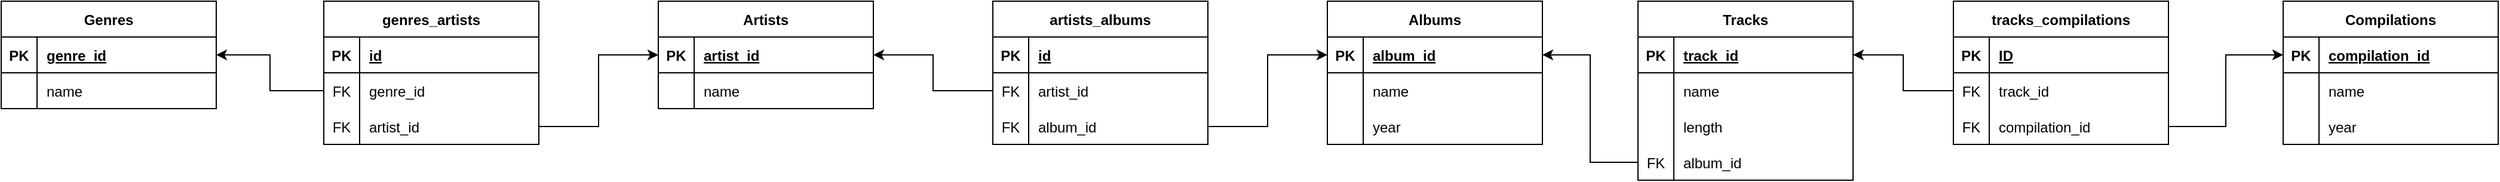 <mxfile version="20.5.3" type="device"><diagram id="zeyvrJKTMGsHSYS80cyN" name="Страница 1"><mxGraphModel dx="1113" dy="673" grid="1" gridSize="10" guides="1" tooltips="1" connect="1" arrows="1" fold="1" page="1" pageScale="1" pageWidth="827" pageHeight="1169" math="0" shadow="0"><root><mxCell id="0"/><mxCell id="1" parent="0"/><mxCell id="SbDB7dhQUQMyOd5kB-2N-1" value="Genres" style="shape=table;startSize=30;container=1;collapsible=1;childLayout=tableLayout;fixedRows=1;rowLines=0;fontStyle=1;align=center;resizeLast=1;" vertex="1" parent="1"><mxGeometry x="20" y="40" width="180" height="90" as="geometry"/></mxCell><mxCell id="SbDB7dhQUQMyOd5kB-2N-2" value="" style="shape=tableRow;horizontal=0;startSize=0;swimlaneHead=0;swimlaneBody=0;fillColor=none;collapsible=0;dropTarget=0;points=[[0,0.5],[1,0.5]];portConstraint=eastwest;top=0;left=0;right=0;bottom=1;" vertex="1" parent="SbDB7dhQUQMyOd5kB-2N-1"><mxGeometry y="30" width="180" height="30" as="geometry"/></mxCell><mxCell id="SbDB7dhQUQMyOd5kB-2N-3" value="PK" style="shape=partialRectangle;connectable=0;fillColor=none;top=0;left=0;bottom=0;right=0;fontStyle=1;overflow=hidden;" vertex="1" parent="SbDB7dhQUQMyOd5kB-2N-2"><mxGeometry width="30" height="30" as="geometry"><mxRectangle width="30" height="30" as="alternateBounds"/></mxGeometry></mxCell><mxCell id="SbDB7dhQUQMyOd5kB-2N-4" value="genre_id" style="shape=partialRectangle;connectable=0;fillColor=none;top=0;left=0;bottom=0;right=0;align=left;spacingLeft=6;fontStyle=5;overflow=hidden;" vertex="1" parent="SbDB7dhQUQMyOd5kB-2N-2"><mxGeometry x="30" width="150" height="30" as="geometry"><mxRectangle width="150" height="30" as="alternateBounds"/></mxGeometry></mxCell><mxCell id="SbDB7dhQUQMyOd5kB-2N-5" value="" style="shape=tableRow;horizontal=0;startSize=0;swimlaneHead=0;swimlaneBody=0;fillColor=none;collapsible=0;dropTarget=0;points=[[0,0.5],[1,0.5]];portConstraint=eastwest;top=0;left=0;right=0;bottom=0;" vertex="1" parent="SbDB7dhQUQMyOd5kB-2N-1"><mxGeometry y="60" width="180" height="30" as="geometry"/></mxCell><mxCell id="SbDB7dhQUQMyOd5kB-2N-6" value="" style="shape=partialRectangle;connectable=0;fillColor=none;top=0;left=0;bottom=0;right=0;editable=1;overflow=hidden;" vertex="1" parent="SbDB7dhQUQMyOd5kB-2N-5"><mxGeometry width="30" height="30" as="geometry"><mxRectangle width="30" height="30" as="alternateBounds"/></mxGeometry></mxCell><mxCell id="SbDB7dhQUQMyOd5kB-2N-7" value="name" style="shape=partialRectangle;connectable=0;fillColor=none;top=0;left=0;bottom=0;right=0;align=left;spacingLeft=6;overflow=hidden;" vertex="1" parent="SbDB7dhQUQMyOd5kB-2N-5"><mxGeometry x="30" width="150" height="30" as="geometry"><mxRectangle width="150" height="30" as="alternateBounds"/></mxGeometry></mxCell><mxCell id="SbDB7dhQUQMyOd5kB-2N-14" value="Artists" style="shape=table;startSize=30;container=1;collapsible=1;childLayout=tableLayout;fixedRows=1;rowLines=0;fontStyle=1;align=center;resizeLast=1;" vertex="1" parent="1"><mxGeometry x="570" y="40" width="180" height="90" as="geometry"/></mxCell><mxCell id="SbDB7dhQUQMyOd5kB-2N-15" value="" style="shape=tableRow;horizontal=0;startSize=0;swimlaneHead=0;swimlaneBody=0;fillColor=none;collapsible=0;dropTarget=0;points=[[0,0.5],[1,0.5]];portConstraint=eastwest;top=0;left=0;right=0;bottom=1;" vertex="1" parent="SbDB7dhQUQMyOd5kB-2N-14"><mxGeometry y="30" width="180" height="30" as="geometry"/></mxCell><mxCell id="SbDB7dhQUQMyOd5kB-2N-16" value="PK" style="shape=partialRectangle;connectable=0;fillColor=none;top=0;left=0;bottom=0;right=0;fontStyle=1;overflow=hidden;" vertex="1" parent="SbDB7dhQUQMyOd5kB-2N-15"><mxGeometry width="30" height="30" as="geometry"><mxRectangle width="30" height="30" as="alternateBounds"/></mxGeometry></mxCell><mxCell id="SbDB7dhQUQMyOd5kB-2N-17" value="artist_id" style="shape=partialRectangle;connectable=0;fillColor=none;top=0;left=0;bottom=0;right=0;align=left;spacingLeft=6;fontStyle=5;overflow=hidden;" vertex="1" parent="SbDB7dhQUQMyOd5kB-2N-15"><mxGeometry x="30" width="150" height="30" as="geometry"><mxRectangle width="150" height="30" as="alternateBounds"/></mxGeometry></mxCell><mxCell id="SbDB7dhQUQMyOd5kB-2N-18" value="" style="shape=tableRow;horizontal=0;startSize=0;swimlaneHead=0;swimlaneBody=0;fillColor=none;collapsible=0;dropTarget=0;points=[[0,0.5],[1,0.5]];portConstraint=eastwest;top=0;left=0;right=0;bottom=0;" vertex="1" parent="SbDB7dhQUQMyOd5kB-2N-14"><mxGeometry y="60" width="180" height="30" as="geometry"/></mxCell><mxCell id="SbDB7dhQUQMyOd5kB-2N-19" value="" style="shape=partialRectangle;connectable=0;fillColor=none;top=0;left=0;bottom=0;right=0;editable=1;overflow=hidden;" vertex="1" parent="SbDB7dhQUQMyOd5kB-2N-18"><mxGeometry width="30" height="30" as="geometry"><mxRectangle width="30" height="30" as="alternateBounds"/></mxGeometry></mxCell><mxCell id="SbDB7dhQUQMyOd5kB-2N-20" value="name" style="shape=partialRectangle;connectable=0;fillColor=none;top=0;left=0;bottom=0;right=0;align=left;spacingLeft=6;overflow=hidden;" vertex="1" parent="SbDB7dhQUQMyOd5kB-2N-18"><mxGeometry x="30" width="150" height="30" as="geometry"><mxRectangle width="150" height="30" as="alternateBounds"/></mxGeometry></mxCell><mxCell id="SbDB7dhQUQMyOd5kB-2N-25" value="Albums" style="shape=table;startSize=30;container=1;collapsible=1;childLayout=tableLayout;fixedRows=1;rowLines=0;fontStyle=1;align=center;resizeLast=1;" vertex="1" parent="1"><mxGeometry x="1130" y="40" width="180" height="120" as="geometry"/></mxCell><mxCell id="SbDB7dhQUQMyOd5kB-2N-26" value="" style="shape=tableRow;horizontal=0;startSize=0;swimlaneHead=0;swimlaneBody=0;fillColor=none;collapsible=0;dropTarget=0;points=[[0,0.5],[1,0.5]];portConstraint=eastwest;top=0;left=0;right=0;bottom=1;" vertex="1" parent="SbDB7dhQUQMyOd5kB-2N-25"><mxGeometry y="30" width="180" height="30" as="geometry"/></mxCell><mxCell id="SbDB7dhQUQMyOd5kB-2N-27" value="PK" style="shape=partialRectangle;connectable=0;fillColor=none;top=0;left=0;bottom=0;right=0;fontStyle=1;overflow=hidden;" vertex="1" parent="SbDB7dhQUQMyOd5kB-2N-26"><mxGeometry width="30" height="30" as="geometry"><mxRectangle width="30" height="30" as="alternateBounds"/></mxGeometry></mxCell><mxCell id="SbDB7dhQUQMyOd5kB-2N-28" value="album_id" style="shape=partialRectangle;connectable=0;fillColor=none;top=0;left=0;bottom=0;right=0;align=left;spacingLeft=6;fontStyle=5;overflow=hidden;" vertex="1" parent="SbDB7dhQUQMyOd5kB-2N-26"><mxGeometry x="30" width="150" height="30" as="geometry"><mxRectangle width="150" height="30" as="alternateBounds"/></mxGeometry></mxCell><mxCell id="SbDB7dhQUQMyOd5kB-2N-29" value="" style="shape=tableRow;horizontal=0;startSize=0;swimlaneHead=0;swimlaneBody=0;fillColor=none;collapsible=0;dropTarget=0;points=[[0,0.5],[1,0.5]];portConstraint=eastwest;top=0;left=0;right=0;bottom=0;" vertex="1" parent="SbDB7dhQUQMyOd5kB-2N-25"><mxGeometry y="60" width="180" height="30" as="geometry"/></mxCell><mxCell id="SbDB7dhQUQMyOd5kB-2N-30" value="" style="shape=partialRectangle;connectable=0;fillColor=none;top=0;left=0;bottom=0;right=0;editable=1;overflow=hidden;" vertex="1" parent="SbDB7dhQUQMyOd5kB-2N-29"><mxGeometry width="30" height="30" as="geometry"><mxRectangle width="30" height="30" as="alternateBounds"/></mxGeometry></mxCell><mxCell id="SbDB7dhQUQMyOd5kB-2N-31" value="name" style="shape=partialRectangle;connectable=0;fillColor=none;top=0;left=0;bottom=0;right=0;align=left;spacingLeft=6;overflow=hidden;" vertex="1" parent="SbDB7dhQUQMyOd5kB-2N-29"><mxGeometry x="30" width="150" height="30" as="geometry"><mxRectangle width="150" height="30" as="alternateBounds"/></mxGeometry></mxCell><mxCell id="SbDB7dhQUQMyOd5kB-2N-36" style="shape=tableRow;horizontal=0;startSize=0;swimlaneHead=0;swimlaneBody=0;fillColor=none;collapsible=0;dropTarget=0;points=[[0,0.5],[1,0.5]];portConstraint=eastwest;top=0;left=0;right=0;bottom=0;" vertex="1" parent="SbDB7dhQUQMyOd5kB-2N-25"><mxGeometry y="90" width="180" height="30" as="geometry"/></mxCell><mxCell id="SbDB7dhQUQMyOd5kB-2N-37" style="shape=partialRectangle;connectable=0;fillColor=none;top=0;left=0;bottom=0;right=0;editable=1;overflow=hidden;" vertex="1" parent="SbDB7dhQUQMyOd5kB-2N-36"><mxGeometry width="30" height="30" as="geometry"><mxRectangle width="30" height="30" as="alternateBounds"/></mxGeometry></mxCell><mxCell id="SbDB7dhQUQMyOd5kB-2N-38" value="year" style="shape=partialRectangle;connectable=0;fillColor=none;top=0;left=0;bottom=0;right=0;align=left;spacingLeft=6;overflow=hidden;" vertex="1" parent="SbDB7dhQUQMyOd5kB-2N-36"><mxGeometry x="30" width="150" height="30" as="geometry"><mxRectangle width="150" height="30" as="alternateBounds"/></mxGeometry></mxCell><mxCell id="SbDB7dhQUQMyOd5kB-2N-39" value="Tracks" style="shape=table;startSize=30;container=1;collapsible=1;childLayout=tableLayout;fixedRows=1;rowLines=0;fontStyle=1;align=center;resizeLast=1;" vertex="1" parent="1"><mxGeometry x="1390" y="40" width="180" height="150" as="geometry"/></mxCell><mxCell id="SbDB7dhQUQMyOd5kB-2N-40" value="" style="shape=tableRow;horizontal=0;startSize=0;swimlaneHead=0;swimlaneBody=0;fillColor=none;collapsible=0;dropTarget=0;points=[[0,0.5],[1,0.5]];portConstraint=eastwest;top=0;left=0;right=0;bottom=1;" vertex="1" parent="SbDB7dhQUQMyOd5kB-2N-39"><mxGeometry y="30" width="180" height="30" as="geometry"/></mxCell><mxCell id="SbDB7dhQUQMyOd5kB-2N-41" value="PK" style="shape=partialRectangle;connectable=0;fillColor=none;top=0;left=0;bottom=0;right=0;fontStyle=1;overflow=hidden;" vertex="1" parent="SbDB7dhQUQMyOd5kB-2N-40"><mxGeometry width="30" height="30" as="geometry"><mxRectangle width="30" height="30" as="alternateBounds"/></mxGeometry></mxCell><mxCell id="SbDB7dhQUQMyOd5kB-2N-42" value="track_id" style="shape=partialRectangle;connectable=0;fillColor=none;top=0;left=0;bottom=0;right=0;align=left;spacingLeft=6;fontStyle=5;overflow=hidden;" vertex="1" parent="SbDB7dhQUQMyOd5kB-2N-40"><mxGeometry x="30" width="150" height="30" as="geometry"><mxRectangle width="150" height="30" as="alternateBounds"/></mxGeometry></mxCell><mxCell id="SbDB7dhQUQMyOd5kB-2N-43" value="" style="shape=tableRow;horizontal=0;startSize=0;swimlaneHead=0;swimlaneBody=0;fillColor=none;collapsible=0;dropTarget=0;points=[[0,0.5],[1,0.5]];portConstraint=eastwest;top=0;left=0;right=0;bottom=0;" vertex="1" parent="SbDB7dhQUQMyOd5kB-2N-39"><mxGeometry y="60" width="180" height="30" as="geometry"/></mxCell><mxCell id="SbDB7dhQUQMyOd5kB-2N-44" value="" style="shape=partialRectangle;connectable=0;fillColor=none;top=0;left=0;bottom=0;right=0;editable=1;overflow=hidden;" vertex="1" parent="SbDB7dhQUQMyOd5kB-2N-43"><mxGeometry width="30" height="30" as="geometry"><mxRectangle width="30" height="30" as="alternateBounds"/></mxGeometry></mxCell><mxCell id="SbDB7dhQUQMyOd5kB-2N-45" value="name" style="shape=partialRectangle;connectable=0;fillColor=none;top=0;left=0;bottom=0;right=0;align=left;spacingLeft=6;overflow=hidden;" vertex="1" parent="SbDB7dhQUQMyOd5kB-2N-43"><mxGeometry x="30" width="150" height="30" as="geometry"><mxRectangle width="150" height="30" as="alternateBounds"/></mxGeometry></mxCell><mxCell id="SbDB7dhQUQMyOd5kB-2N-46" style="shape=tableRow;horizontal=0;startSize=0;swimlaneHead=0;swimlaneBody=0;fillColor=none;collapsible=0;dropTarget=0;points=[[0,0.5],[1,0.5]];portConstraint=eastwest;top=0;left=0;right=0;bottom=0;" vertex="1" parent="SbDB7dhQUQMyOd5kB-2N-39"><mxGeometry y="90" width="180" height="30" as="geometry"/></mxCell><mxCell id="SbDB7dhQUQMyOd5kB-2N-47" value="" style="shape=partialRectangle;connectable=0;fillColor=none;top=0;left=0;bottom=0;right=0;editable=1;overflow=hidden;" vertex="1" parent="SbDB7dhQUQMyOd5kB-2N-46"><mxGeometry width="30" height="30" as="geometry"><mxRectangle width="30" height="30" as="alternateBounds"/></mxGeometry></mxCell><mxCell id="SbDB7dhQUQMyOd5kB-2N-48" value="length" style="shape=partialRectangle;connectable=0;fillColor=none;top=0;left=0;bottom=0;right=0;align=left;spacingLeft=6;overflow=hidden;" vertex="1" parent="SbDB7dhQUQMyOd5kB-2N-46"><mxGeometry x="30" width="150" height="30" as="geometry"><mxRectangle width="150" height="30" as="alternateBounds"/></mxGeometry></mxCell><mxCell id="SbDB7dhQUQMyOd5kB-2N-49" style="shape=tableRow;horizontal=0;startSize=0;swimlaneHead=0;swimlaneBody=0;fillColor=none;collapsible=0;dropTarget=0;points=[[0,0.5],[1,0.5]];portConstraint=eastwest;top=0;left=0;right=0;bottom=0;" vertex="1" parent="SbDB7dhQUQMyOd5kB-2N-39"><mxGeometry y="120" width="180" height="30" as="geometry"/></mxCell><mxCell id="SbDB7dhQUQMyOd5kB-2N-50" value="FK" style="shape=partialRectangle;connectable=0;fillColor=none;top=0;left=0;bottom=0;right=0;editable=1;overflow=hidden;" vertex="1" parent="SbDB7dhQUQMyOd5kB-2N-49"><mxGeometry width="30" height="30" as="geometry"><mxRectangle width="30" height="30" as="alternateBounds"/></mxGeometry></mxCell><mxCell id="SbDB7dhQUQMyOd5kB-2N-51" value="album_id" style="shape=partialRectangle;connectable=0;fillColor=none;top=0;left=0;bottom=0;right=0;align=left;spacingLeft=6;overflow=hidden;" vertex="1" parent="SbDB7dhQUQMyOd5kB-2N-49"><mxGeometry x="30" width="150" height="30" as="geometry"><mxRectangle width="150" height="30" as="alternateBounds"/></mxGeometry></mxCell><mxCell id="SbDB7dhQUQMyOd5kB-2N-52" style="edgeStyle=orthogonalEdgeStyle;rounded=0;orthogonalLoop=1;jettySize=auto;html=1;entryX=1;entryY=0.5;entryDx=0;entryDy=0;" edge="1" parent="1" source="SbDB7dhQUQMyOd5kB-2N-49" target="SbDB7dhQUQMyOd5kB-2N-26"><mxGeometry relative="1" as="geometry"/></mxCell><mxCell id="SbDB7dhQUQMyOd5kB-2N-53" value="genres_artists" style="shape=table;startSize=30;container=1;collapsible=1;childLayout=tableLayout;fixedRows=1;rowLines=0;fontStyle=1;align=center;resizeLast=1;" vertex="1" parent="1"><mxGeometry x="290" y="40" width="180" height="120" as="geometry"/></mxCell><mxCell id="SbDB7dhQUQMyOd5kB-2N-54" value="" style="shape=tableRow;horizontal=0;startSize=0;swimlaneHead=0;swimlaneBody=0;fillColor=none;collapsible=0;dropTarget=0;points=[[0,0.5],[1,0.5]];portConstraint=eastwest;top=0;left=0;right=0;bottom=1;" vertex="1" parent="SbDB7dhQUQMyOd5kB-2N-53"><mxGeometry y="30" width="180" height="30" as="geometry"/></mxCell><mxCell id="SbDB7dhQUQMyOd5kB-2N-55" value="PK" style="shape=partialRectangle;connectable=0;fillColor=none;top=0;left=0;bottom=0;right=0;fontStyle=1;overflow=hidden;" vertex="1" parent="SbDB7dhQUQMyOd5kB-2N-54"><mxGeometry width="30" height="30" as="geometry"><mxRectangle width="30" height="30" as="alternateBounds"/></mxGeometry></mxCell><mxCell id="SbDB7dhQUQMyOd5kB-2N-56" value="id" style="shape=partialRectangle;connectable=0;fillColor=none;top=0;left=0;bottom=0;right=0;align=left;spacingLeft=6;fontStyle=5;overflow=hidden;" vertex="1" parent="SbDB7dhQUQMyOd5kB-2N-54"><mxGeometry x="30" width="150" height="30" as="geometry"><mxRectangle width="150" height="30" as="alternateBounds"/></mxGeometry></mxCell><mxCell id="SbDB7dhQUQMyOd5kB-2N-57" value="" style="shape=tableRow;horizontal=0;startSize=0;swimlaneHead=0;swimlaneBody=0;fillColor=none;collapsible=0;dropTarget=0;points=[[0,0.5],[1,0.5]];portConstraint=eastwest;top=0;left=0;right=0;bottom=0;" vertex="1" parent="SbDB7dhQUQMyOd5kB-2N-53"><mxGeometry y="60" width="180" height="30" as="geometry"/></mxCell><mxCell id="SbDB7dhQUQMyOd5kB-2N-58" value="FK" style="shape=partialRectangle;connectable=0;fillColor=none;top=0;left=0;bottom=0;right=0;editable=1;overflow=hidden;" vertex="1" parent="SbDB7dhQUQMyOd5kB-2N-57"><mxGeometry width="30" height="30" as="geometry"><mxRectangle width="30" height="30" as="alternateBounds"/></mxGeometry></mxCell><mxCell id="SbDB7dhQUQMyOd5kB-2N-59" value="genre_id" style="shape=partialRectangle;connectable=0;fillColor=none;top=0;left=0;bottom=0;right=0;align=left;spacingLeft=6;overflow=hidden;" vertex="1" parent="SbDB7dhQUQMyOd5kB-2N-57"><mxGeometry x="30" width="150" height="30" as="geometry"><mxRectangle width="150" height="30" as="alternateBounds"/></mxGeometry></mxCell><mxCell id="SbDB7dhQUQMyOd5kB-2N-60" value="" style="shape=tableRow;horizontal=0;startSize=0;swimlaneHead=0;swimlaneBody=0;fillColor=none;collapsible=0;dropTarget=0;points=[[0,0.5],[1,0.5]];portConstraint=eastwest;top=0;left=0;right=0;bottom=0;" vertex="1" parent="SbDB7dhQUQMyOd5kB-2N-53"><mxGeometry y="90" width="180" height="30" as="geometry"/></mxCell><mxCell id="SbDB7dhQUQMyOd5kB-2N-61" value="FK" style="shape=partialRectangle;connectable=0;fillColor=none;top=0;left=0;bottom=0;right=0;editable=1;overflow=hidden;" vertex="1" parent="SbDB7dhQUQMyOd5kB-2N-60"><mxGeometry width="30" height="30" as="geometry"><mxRectangle width="30" height="30" as="alternateBounds"/></mxGeometry></mxCell><mxCell id="SbDB7dhQUQMyOd5kB-2N-62" value="artist_id" style="shape=partialRectangle;connectable=0;fillColor=none;top=0;left=0;bottom=0;right=0;align=left;spacingLeft=6;overflow=hidden;" vertex="1" parent="SbDB7dhQUQMyOd5kB-2N-60"><mxGeometry x="30" width="150" height="30" as="geometry"><mxRectangle width="150" height="30" as="alternateBounds"/></mxGeometry></mxCell><mxCell id="SbDB7dhQUQMyOd5kB-2N-68" style="edgeStyle=orthogonalEdgeStyle;rounded=0;orthogonalLoop=1;jettySize=auto;html=1;entryX=1;entryY=0.5;entryDx=0;entryDy=0;" edge="1" parent="1" source="SbDB7dhQUQMyOd5kB-2N-57" target="SbDB7dhQUQMyOd5kB-2N-2"><mxGeometry relative="1" as="geometry"/></mxCell><mxCell id="SbDB7dhQUQMyOd5kB-2N-69" style="edgeStyle=orthogonalEdgeStyle;rounded=0;orthogonalLoop=1;jettySize=auto;html=1;entryX=0;entryY=0.5;entryDx=0;entryDy=0;" edge="1" parent="1" source="SbDB7dhQUQMyOd5kB-2N-60" target="SbDB7dhQUQMyOd5kB-2N-15"><mxGeometry relative="1" as="geometry"/></mxCell><mxCell id="SbDB7dhQUQMyOd5kB-2N-70" value="artists_albums" style="shape=table;startSize=30;container=1;collapsible=1;childLayout=tableLayout;fixedRows=1;rowLines=0;fontStyle=1;align=center;resizeLast=1;" vertex="1" parent="1"><mxGeometry x="850" y="40" width="180" height="120" as="geometry"/></mxCell><mxCell id="SbDB7dhQUQMyOd5kB-2N-71" value="" style="shape=tableRow;horizontal=0;startSize=0;swimlaneHead=0;swimlaneBody=0;fillColor=none;collapsible=0;dropTarget=0;points=[[0,0.5],[1,0.5]];portConstraint=eastwest;top=0;left=0;right=0;bottom=1;" vertex="1" parent="SbDB7dhQUQMyOd5kB-2N-70"><mxGeometry y="30" width="180" height="30" as="geometry"/></mxCell><mxCell id="SbDB7dhQUQMyOd5kB-2N-72" value="PK" style="shape=partialRectangle;connectable=0;fillColor=none;top=0;left=0;bottom=0;right=0;fontStyle=1;overflow=hidden;" vertex="1" parent="SbDB7dhQUQMyOd5kB-2N-71"><mxGeometry width="30" height="30" as="geometry"><mxRectangle width="30" height="30" as="alternateBounds"/></mxGeometry></mxCell><mxCell id="SbDB7dhQUQMyOd5kB-2N-73" value="id" style="shape=partialRectangle;connectable=0;fillColor=none;top=0;left=0;bottom=0;right=0;align=left;spacingLeft=6;fontStyle=5;overflow=hidden;" vertex="1" parent="SbDB7dhQUQMyOd5kB-2N-71"><mxGeometry x="30" width="150" height="30" as="geometry"><mxRectangle width="150" height="30" as="alternateBounds"/></mxGeometry></mxCell><mxCell id="SbDB7dhQUQMyOd5kB-2N-74" value="" style="shape=tableRow;horizontal=0;startSize=0;swimlaneHead=0;swimlaneBody=0;fillColor=none;collapsible=0;dropTarget=0;points=[[0,0.5],[1,0.5]];portConstraint=eastwest;top=0;left=0;right=0;bottom=0;" vertex="1" parent="SbDB7dhQUQMyOd5kB-2N-70"><mxGeometry y="60" width="180" height="30" as="geometry"/></mxCell><mxCell id="SbDB7dhQUQMyOd5kB-2N-75" value="FK" style="shape=partialRectangle;connectable=0;fillColor=none;top=0;left=0;bottom=0;right=0;editable=1;overflow=hidden;" vertex="1" parent="SbDB7dhQUQMyOd5kB-2N-74"><mxGeometry width="30" height="30" as="geometry"><mxRectangle width="30" height="30" as="alternateBounds"/></mxGeometry></mxCell><mxCell id="SbDB7dhQUQMyOd5kB-2N-76" value="artist_id" style="shape=partialRectangle;connectable=0;fillColor=none;top=0;left=0;bottom=0;right=0;align=left;spacingLeft=6;overflow=hidden;" vertex="1" parent="SbDB7dhQUQMyOd5kB-2N-74"><mxGeometry x="30" width="150" height="30" as="geometry"><mxRectangle width="150" height="30" as="alternateBounds"/></mxGeometry></mxCell><mxCell id="SbDB7dhQUQMyOd5kB-2N-77" value="" style="shape=tableRow;horizontal=0;startSize=0;swimlaneHead=0;swimlaneBody=0;fillColor=none;collapsible=0;dropTarget=0;points=[[0,0.5],[1,0.5]];portConstraint=eastwest;top=0;left=0;right=0;bottom=0;" vertex="1" parent="SbDB7dhQUQMyOd5kB-2N-70"><mxGeometry y="90" width="180" height="30" as="geometry"/></mxCell><mxCell id="SbDB7dhQUQMyOd5kB-2N-78" value="FK" style="shape=partialRectangle;connectable=0;fillColor=none;top=0;left=0;bottom=0;right=0;editable=1;overflow=hidden;" vertex="1" parent="SbDB7dhQUQMyOd5kB-2N-77"><mxGeometry width="30" height="30" as="geometry"><mxRectangle width="30" height="30" as="alternateBounds"/></mxGeometry></mxCell><mxCell id="SbDB7dhQUQMyOd5kB-2N-79" value="album_id" style="shape=partialRectangle;connectable=0;fillColor=none;top=0;left=0;bottom=0;right=0;align=left;spacingLeft=6;overflow=hidden;" vertex="1" parent="SbDB7dhQUQMyOd5kB-2N-77"><mxGeometry x="30" width="150" height="30" as="geometry"><mxRectangle width="150" height="30" as="alternateBounds"/></mxGeometry></mxCell><mxCell id="SbDB7dhQUQMyOd5kB-2N-84" style="edgeStyle=orthogonalEdgeStyle;rounded=0;orthogonalLoop=1;jettySize=auto;html=1;entryX=1;entryY=0.5;entryDx=0;entryDy=0;" edge="1" parent="1" source="SbDB7dhQUQMyOd5kB-2N-74" target="SbDB7dhQUQMyOd5kB-2N-15"><mxGeometry relative="1" as="geometry"/></mxCell><mxCell id="SbDB7dhQUQMyOd5kB-2N-85" style="edgeStyle=orthogonalEdgeStyle;rounded=0;orthogonalLoop=1;jettySize=auto;html=1;entryX=0;entryY=0.5;entryDx=0;entryDy=0;" edge="1" parent="1" source="SbDB7dhQUQMyOd5kB-2N-77" target="SbDB7dhQUQMyOd5kB-2N-26"><mxGeometry relative="1" as="geometry"/></mxCell><mxCell id="SbDB7dhQUQMyOd5kB-2N-86" value="Compilations" style="shape=table;startSize=30;container=1;collapsible=1;childLayout=tableLayout;fixedRows=1;rowLines=0;fontStyle=1;align=center;resizeLast=1;" vertex="1" parent="1"><mxGeometry x="1930" y="40" width="180" height="120" as="geometry"/></mxCell><mxCell id="SbDB7dhQUQMyOd5kB-2N-87" value="" style="shape=tableRow;horizontal=0;startSize=0;swimlaneHead=0;swimlaneBody=0;fillColor=none;collapsible=0;dropTarget=0;points=[[0,0.5],[1,0.5]];portConstraint=eastwest;top=0;left=0;right=0;bottom=1;" vertex="1" parent="SbDB7dhQUQMyOd5kB-2N-86"><mxGeometry y="30" width="180" height="30" as="geometry"/></mxCell><mxCell id="SbDB7dhQUQMyOd5kB-2N-88" value="PK" style="shape=partialRectangle;connectable=0;fillColor=none;top=0;left=0;bottom=0;right=0;fontStyle=1;overflow=hidden;" vertex="1" parent="SbDB7dhQUQMyOd5kB-2N-87"><mxGeometry width="30" height="30" as="geometry"><mxRectangle width="30" height="30" as="alternateBounds"/></mxGeometry></mxCell><mxCell id="SbDB7dhQUQMyOd5kB-2N-89" value="compilation_id" style="shape=partialRectangle;connectable=0;fillColor=none;top=0;left=0;bottom=0;right=0;align=left;spacingLeft=6;fontStyle=5;overflow=hidden;" vertex="1" parent="SbDB7dhQUQMyOd5kB-2N-87"><mxGeometry x="30" width="150" height="30" as="geometry"><mxRectangle width="150" height="30" as="alternateBounds"/></mxGeometry></mxCell><mxCell id="SbDB7dhQUQMyOd5kB-2N-90" value="" style="shape=tableRow;horizontal=0;startSize=0;swimlaneHead=0;swimlaneBody=0;fillColor=none;collapsible=0;dropTarget=0;points=[[0,0.5],[1,0.5]];portConstraint=eastwest;top=0;left=0;right=0;bottom=0;" vertex="1" parent="SbDB7dhQUQMyOd5kB-2N-86"><mxGeometry y="60" width="180" height="30" as="geometry"/></mxCell><mxCell id="SbDB7dhQUQMyOd5kB-2N-91" value="" style="shape=partialRectangle;connectable=0;fillColor=none;top=0;left=0;bottom=0;right=0;editable=1;overflow=hidden;" vertex="1" parent="SbDB7dhQUQMyOd5kB-2N-90"><mxGeometry width="30" height="30" as="geometry"><mxRectangle width="30" height="30" as="alternateBounds"/></mxGeometry></mxCell><mxCell id="SbDB7dhQUQMyOd5kB-2N-92" value="name" style="shape=partialRectangle;connectable=0;fillColor=none;top=0;left=0;bottom=0;right=0;align=left;spacingLeft=6;overflow=hidden;" vertex="1" parent="SbDB7dhQUQMyOd5kB-2N-90"><mxGeometry x="30" width="150" height="30" as="geometry"><mxRectangle width="150" height="30" as="alternateBounds"/></mxGeometry></mxCell><mxCell id="SbDB7dhQUQMyOd5kB-2N-93" value="" style="shape=tableRow;horizontal=0;startSize=0;swimlaneHead=0;swimlaneBody=0;fillColor=none;collapsible=0;dropTarget=0;points=[[0,0.5],[1,0.5]];portConstraint=eastwest;top=0;left=0;right=0;bottom=0;" vertex="1" parent="SbDB7dhQUQMyOd5kB-2N-86"><mxGeometry y="90" width="180" height="30" as="geometry"/></mxCell><mxCell id="SbDB7dhQUQMyOd5kB-2N-94" value="" style="shape=partialRectangle;connectable=0;fillColor=none;top=0;left=0;bottom=0;right=0;editable=1;overflow=hidden;" vertex="1" parent="SbDB7dhQUQMyOd5kB-2N-93"><mxGeometry width="30" height="30" as="geometry"><mxRectangle width="30" height="30" as="alternateBounds"/></mxGeometry></mxCell><mxCell id="SbDB7dhQUQMyOd5kB-2N-95" value="year" style="shape=partialRectangle;connectable=0;fillColor=none;top=0;left=0;bottom=0;right=0;align=left;spacingLeft=6;overflow=hidden;" vertex="1" parent="SbDB7dhQUQMyOd5kB-2N-93"><mxGeometry x="30" width="150" height="30" as="geometry"><mxRectangle width="150" height="30" as="alternateBounds"/></mxGeometry></mxCell><mxCell id="SbDB7dhQUQMyOd5kB-2N-142" value="tracks_compilations" style="shape=table;startSize=30;container=1;collapsible=1;childLayout=tableLayout;fixedRows=1;rowLines=0;fontStyle=1;align=center;resizeLast=1;" vertex="1" parent="1"><mxGeometry x="1654" y="40" width="180" height="120" as="geometry"/></mxCell><mxCell id="SbDB7dhQUQMyOd5kB-2N-143" value="" style="shape=tableRow;horizontal=0;startSize=0;swimlaneHead=0;swimlaneBody=0;fillColor=none;collapsible=0;dropTarget=0;points=[[0,0.5],[1,0.5]];portConstraint=eastwest;top=0;left=0;right=0;bottom=1;" vertex="1" parent="SbDB7dhQUQMyOd5kB-2N-142"><mxGeometry y="30" width="180" height="30" as="geometry"/></mxCell><mxCell id="SbDB7dhQUQMyOd5kB-2N-144" value="PK" style="shape=partialRectangle;connectable=0;fillColor=none;top=0;left=0;bottom=0;right=0;fontStyle=1;overflow=hidden;" vertex="1" parent="SbDB7dhQUQMyOd5kB-2N-143"><mxGeometry width="30" height="30" as="geometry"><mxRectangle width="30" height="30" as="alternateBounds"/></mxGeometry></mxCell><mxCell id="SbDB7dhQUQMyOd5kB-2N-145" value="ID" style="shape=partialRectangle;connectable=0;fillColor=none;top=0;left=0;bottom=0;right=0;align=left;spacingLeft=6;fontStyle=5;overflow=hidden;" vertex="1" parent="SbDB7dhQUQMyOd5kB-2N-143"><mxGeometry x="30" width="150" height="30" as="geometry"><mxRectangle width="150" height="30" as="alternateBounds"/></mxGeometry></mxCell><mxCell id="SbDB7dhQUQMyOd5kB-2N-146" value="" style="shape=tableRow;horizontal=0;startSize=0;swimlaneHead=0;swimlaneBody=0;fillColor=none;collapsible=0;dropTarget=0;points=[[0,0.5],[1,0.5]];portConstraint=eastwest;top=0;left=0;right=0;bottom=0;" vertex="1" parent="SbDB7dhQUQMyOd5kB-2N-142"><mxGeometry y="60" width="180" height="30" as="geometry"/></mxCell><mxCell id="SbDB7dhQUQMyOd5kB-2N-147" value="FK" style="shape=partialRectangle;connectable=0;fillColor=none;top=0;left=0;bottom=0;right=0;editable=1;overflow=hidden;" vertex="1" parent="SbDB7dhQUQMyOd5kB-2N-146"><mxGeometry width="30" height="30" as="geometry"><mxRectangle width="30" height="30" as="alternateBounds"/></mxGeometry></mxCell><mxCell id="SbDB7dhQUQMyOd5kB-2N-148" value="track_id" style="shape=partialRectangle;connectable=0;fillColor=none;top=0;left=0;bottom=0;right=0;align=left;spacingLeft=6;overflow=hidden;" vertex="1" parent="SbDB7dhQUQMyOd5kB-2N-146"><mxGeometry x="30" width="150" height="30" as="geometry"><mxRectangle width="150" height="30" as="alternateBounds"/></mxGeometry></mxCell><mxCell id="SbDB7dhQUQMyOd5kB-2N-149" value="" style="shape=tableRow;horizontal=0;startSize=0;swimlaneHead=0;swimlaneBody=0;fillColor=none;collapsible=0;dropTarget=0;points=[[0,0.5],[1,0.5]];portConstraint=eastwest;top=0;left=0;right=0;bottom=0;" vertex="1" parent="SbDB7dhQUQMyOd5kB-2N-142"><mxGeometry y="90" width="180" height="30" as="geometry"/></mxCell><mxCell id="SbDB7dhQUQMyOd5kB-2N-150" value="FK" style="shape=partialRectangle;connectable=0;fillColor=none;top=0;left=0;bottom=0;right=0;editable=1;overflow=hidden;" vertex="1" parent="SbDB7dhQUQMyOd5kB-2N-149"><mxGeometry width="30" height="30" as="geometry"><mxRectangle width="30" height="30" as="alternateBounds"/></mxGeometry></mxCell><mxCell id="SbDB7dhQUQMyOd5kB-2N-151" value="compilation_id" style="shape=partialRectangle;connectable=0;fillColor=none;top=0;left=0;bottom=0;right=0;align=left;spacingLeft=6;overflow=hidden;" vertex="1" parent="SbDB7dhQUQMyOd5kB-2N-149"><mxGeometry x="30" width="150" height="30" as="geometry"><mxRectangle width="150" height="30" as="alternateBounds"/></mxGeometry></mxCell><mxCell id="SbDB7dhQUQMyOd5kB-2N-155" style="edgeStyle=orthogonalEdgeStyle;rounded=0;orthogonalLoop=1;jettySize=auto;html=1;entryX=1;entryY=0.5;entryDx=0;entryDy=0;" edge="1" parent="1" source="SbDB7dhQUQMyOd5kB-2N-146" target="SbDB7dhQUQMyOd5kB-2N-40"><mxGeometry relative="1" as="geometry"/></mxCell><mxCell id="SbDB7dhQUQMyOd5kB-2N-156" style="edgeStyle=orthogonalEdgeStyle;rounded=0;orthogonalLoop=1;jettySize=auto;html=1;entryX=0;entryY=0.5;entryDx=0;entryDy=0;" edge="1" parent="1" source="SbDB7dhQUQMyOd5kB-2N-149" target="SbDB7dhQUQMyOd5kB-2N-87"><mxGeometry relative="1" as="geometry"/></mxCell></root></mxGraphModel></diagram></mxfile>